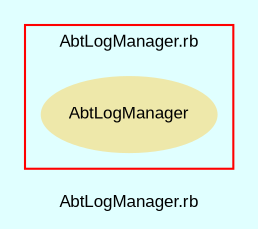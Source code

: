 digraph TopLevel {
    compound = true
    bgcolor = lightcyan1
    fontname = Arial
    fontsize = 8
    label = "AbtLogManager.rb"
    node [
        fontname = Arial,
        fontsize = 8,
        color = black
    ]

    subgraph cluster_3 {
        fontname = Arial
        color = red
        label = "AbtLogManager.rb"
        AbtLogManager [
            fontcolor = black,
            URL = "classes/AbtLogManager.html",
            shape = ellipse,
            color = palegoldenrod,
            style = filled,
            label = "AbtLogManager"
        ]

    }

}

